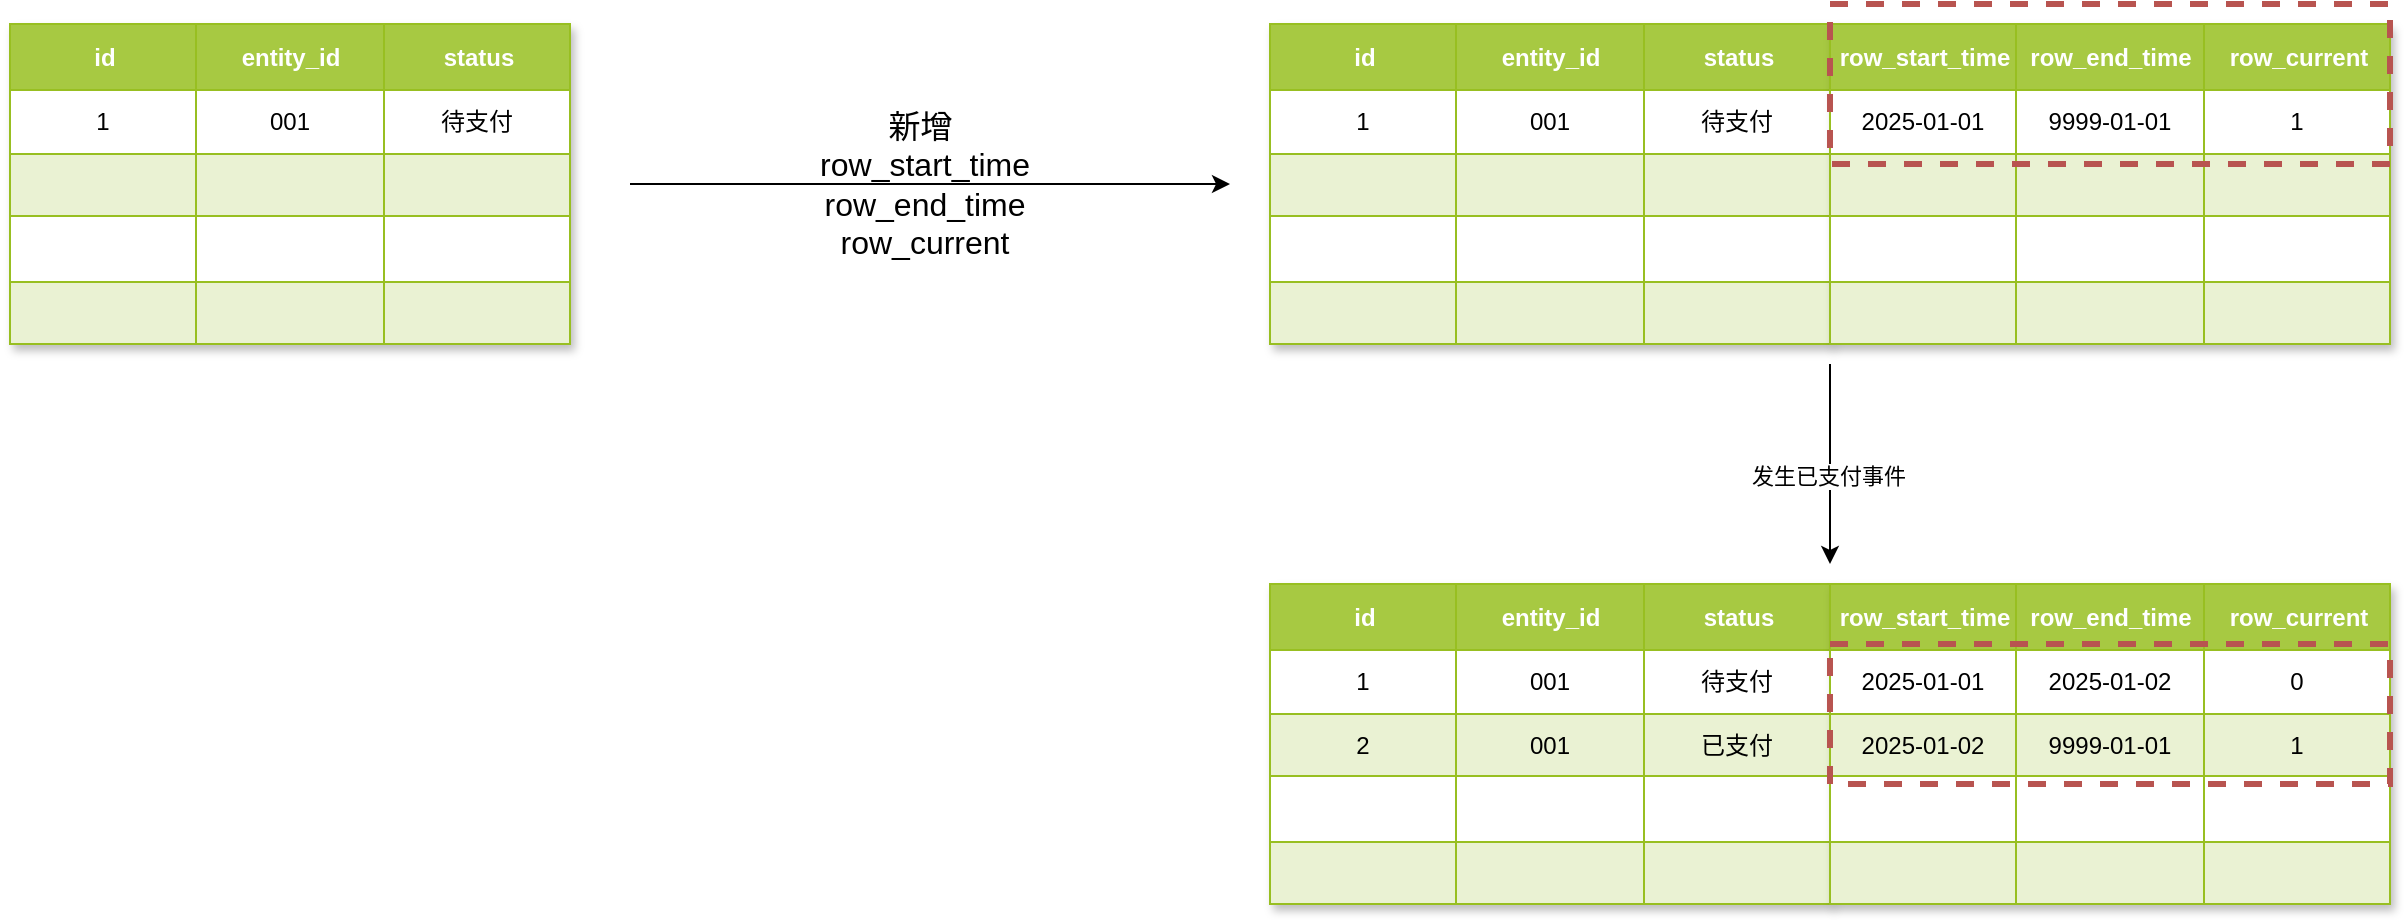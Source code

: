 <mxfile version="26.1.0">
  <diagram name="第 1 页" id="_O4rRjs7IAtrO0J6-z8F">
    <mxGraphModel dx="2474" dy="1121" grid="0" gridSize="10" guides="1" tooltips="1" connect="1" arrows="1" fold="1" page="0" pageScale="1" pageWidth="827" pageHeight="1169" math="0" shadow="0">
      <root>
        <mxCell id="0" />
        <mxCell id="1" parent="0" />
        <mxCell id="inGvwzvarpAmfN9umTxO-1" value="Assets" style="childLayout=tableLayout;recursiveResize=0;strokeColor=#98bf21;fillColor=#A7C942;shadow=1;" vertex="1" parent="1">
          <mxGeometry x="-310" y="320" width="280" height="160" as="geometry" />
        </mxCell>
        <mxCell id="inGvwzvarpAmfN9umTxO-2" style="shape=tableRow;horizontal=0;startSize=0;swimlaneHead=0;swimlaneBody=0;top=0;left=0;bottom=0;right=0;dropTarget=0;collapsible=0;recursiveResize=0;expand=0;fontStyle=0;strokeColor=inherit;fillColor=#ffffff;" vertex="1" parent="inGvwzvarpAmfN9umTxO-1">
          <mxGeometry width="280" height="33" as="geometry" />
        </mxCell>
        <mxCell id="inGvwzvarpAmfN9umTxO-3" value="id" style="connectable=0;recursiveResize=0;strokeColor=inherit;fillColor=#A7C942;align=center;fontStyle=1;fontColor=#FFFFFF;html=1;" vertex="1" parent="inGvwzvarpAmfN9umTxO-2">
          <mxGeometry width="93" height="33" as="geometry">
            <mxRectangle width="93" height="33" as="alternateBounds" />
          </mxGeometry>
        </mxCell>
        <mxCell id="inGvwzvarpAmfN9umTxO-4" value="entity_id" style="connectable=0;recursiveResize=0;strokeColor=inherit;fillColor=#A7C942;align=center;fontStyle=1;fontColor=#FFFFFF;html=1;" vertex="1" parent="inGvwzvarpAmfN9umTxO-2">
          <mxGeometry x="93" width="94" height="33" as="geometry">
            <mxRectangle width="94" height="33" as="alternateBounds" />
          </mxGeometry>
        </mxCell>
        <mxCell id="inGvwzvarpAmfN9umTxO-5" value="status" style="connectable=0;recursiveResize=0;strokeColor=inherit;fillColor=#A7C942;align=center;fontStyle=1;fontColor=#FFFFFF;html=1;" vertex="1" parent="inGvwzvarpAmfN9umTxO-2">
          <mxGeometry x="187" width="93" height="33" as="geometry">
            <mxRectangle width="93" height="33" as="alternateBounds" />
          </mxGeometry>
        </mxCell>
        <mxCell id="inGvwzvarpAmfN9umTxO-6" value="" style="shape=tableRow;horizontal=0;startSize=0;swimlaneHead=0;swimlaneBody=0;top=0;left=0;bottom=0;right=0;dropTarget=0;collapsible=0;recursiveResize=0;expand=0;fontStyle=0;strokeColor=inherit;fillColor=#ffffff;" vertex="1" parent="inGvwzvarpAmfN9umTxO-1">
          <mxGeometry y="33" width="280" height="32" as="geometry" />
        </mxCell>
        <mxCell id="inGvwzvarpAmfN9umTxO-7" value="1" style="connectable=0;recursiveResize=0;strokeColor=inherit;fillColor=inherit;align=center;whiteSpace=wrap;html=1;" vertex="1" parent="inGvwzvarpAmfN9umTxO-6">
          <mxGeometry width="93" height="32" as="geometry">
            <mxRectangle width="93" height="32" as="alternateBounds" />
          </mxGeometry>
        </mxCell>
        <mxCell id="inGvwzvarpAmfN9umTxO-8" value="001" style="connectable=0;recursiveResize=0;strokeColor=inherit;fillColor=inherit;align=center;whiteSpace=wrap;html=1;" vertex="1" parent="inGvwzvarpAmfN9umTxO-6">
          <mxGeometry x="93" width="94" height="32" as="geometry">
            <mxRectangle width="94" height="32" as="alternateBounds" />
          </mxGeometry>
        </mxCell>
        <mxCell id="inGvwzvarpAmfN9umTxO-9" value="待支付" style="connectable=0;recursiveResize=0;strokeColor=inherit;fillColor=inherit;align=center;whiteSpace=wrap;html=1;" vertex="1" parent="inGvwzvarpAmfN9umTxO-6">
          <mxGeometry x="187" width="93" height="32" as="geometry">
            <mxRectangle width="93" height="32" as="alternateBounds" />
          </mxGeometry>
        </mxCell>
        <mxCell id="inGvwzvarpAmfN9umTxO-10" value="" style="shape=tableRow;horizontal=0;startSize=0;swimlaneHead=0;swimlaneBody=0;top=0;left=0;bottom=0;right=0;dropTarget=0;collapsible=0;recursiveResize=0;expand=0;fontStyle=1;strokeColor=inherit;fillColor=#EAF2D3;" vertex="1" parent="inGvwzvarpAmfN9umTxO-1">
          <mxGeometry y="65" width="280" height="31" as="geometry" />
        </mxCell>
        <mxCell id="inGvwzvarpAmfN9umTxO-11" value="" style="connectable=0;recursiveResize=0;strokeColor=inherit;fillColor=inherit;whiteSpace=wrap;html=1;" vertex="1" parent="inGvwzvarpAmfN9umTxO-10">
          <mxGeometry width="93" height="31" as="geometry">
            <mxRectangle width="93" height="31" as="alternateBounds" />
          </mxGeometry>
        </mxCell>
        <mxCell id="inGvwzvarpAmfN9umTxO-12" value="" style="connectable=0;recursiveResize=0;strokeColor=inherit;fillColor=inherit;whiteSpace=wrap;html=1;" vertex="1" parent="inGvwzvarpAmfN9umTxO-10">
          <mxGeometry x="93" width="94" height="31" as="geometry">
            <mxRectangle width="94" height="31" as="alternateBounds" />
          </mxGeometry>
        </mxCell>
        <mxCell id="inGvwzvarpAmfN9umTxO-13" value="" style="connectable=0;recursiveResize=0;strokeColor=inherit;fillColor=inherit;whiteSpace=wrap;html=1;" vertex="1" parent="inGvwzvarpAmfN9umTxO-10">
          <mxGeometry x="187" width="93" height="31" as="geometry">
            <mxRectangle width="93" height="31" as="alternateBounds" />
          </mxGeometry>
        </mxCell>
        <mxCell id="inGvwzvarpAmfN9umTxO-14" value="" style="shape=tableRow;horizontal=0;startSize=0;swimlaneHead=0;swimlaneBody=0;top=0;left=0;bottom=0;right=0;dropTarget=0;collapsible=0;recursiveResize=0;expand=0;fontStyle=0;strokeColor=inherit;fillColor=#ffffff;" vertex="1" parent="inGvwzvarpAmfN9umTxO-1">
          <mxGeometry y="96" width="280" height="33" as="geometry" />
        </mxCell>
        <mxCell id="inGvwzvarpAmfN9umTxO-15" value="" style="connectable=0;recursiveResize=0;strokeColor=inherit;fillColor=inherit;fontStyle=0;align=center;whiteSpace=wrap;html=1;" vertex="1" parent="inGvwzvarpAmfN9umTxO-14">
          <mxGeometry width="93" height="33" as="geometry">
            <mxRectangle width="93" height="33" as="alternateBounds" />
          </mxGeometry>
        </mxCell>
        <mxCell id="inGvwzvarpAmfN9umTxO-16" value="" style="connectable=0;recursiveResize=0;strokeColor=inherit;fillColor=inherit;fontStyle=0;align=center;whiteSpace=wrap;html=1;" vertex="1" parent="inGvwzvarpAmfN9umTxO-14">
          <mxGeometry x="93" width="94" height="33" as="geometry">
            <mxRectangle width="94" height="33" as="alternateBounds" />
          </mxGeometry>
        </mxCell>
        <mxCell id="inGvwzvarpAmfN9umTxO-17" value="" style="connectable=0;recursiveResize=0;strokeColor=inherit;fillColor=inherit;fontStyle=0;align=center;whiteSpace=wrap;html=1;" vertex="1" parent="inGvwzvarpAmfN9umTxO-14">
          <mxGeometry x="187" width="93" height="33" as="geometry">
            <mxRectangle width="93" height="33" as="alternateBounds" />
          </mxGeometry>
        </mxCell>
        <mxCell id="inGvwzvarpAmfN9umTxO-18" value="" style="shape=tableRow;horizontal=0;startSize=0;swimlaneHead=0;swimlaneBody=0;top=0;left=0;bottom=0;right=0;dropTarget=0;collapsible=0;recursiveResize=0;expand=0;fontStyle=1;strokeColor=inherit;fillColor=#EAF2D3;" vertex="1" parent="inGvwzvarpAmfN9umTxO-1">
          <mxGeometry y="129" width="280" height="31" as="geometry" />
        </mxCell>
        <mxCell id="inGvwzvarpAmfN9umTxO-19" value="" style="connectable=0;recursiveResize=0;strokeColor=inherit;fillColor=inherit;whiteSpace=wrap;html=1;" vertex="1" parent="inGvwzvarpAmfN9umTxO-18">
          <mxGeometry width="93" height="31" as="geometry">
            <mxRectangle width="93" height="31" as="alternateBounds" />
          </mxGeometry>
        </mxCell>
        <mxCell id="inGvwzvarpAmfN9umTxO-20" value="" style="connectable=0;recursiveResize=0;strokeColor=inherit;fillColor=inherit;whiteSpace=wrap;html=1;" vertex="1" parent="inGvwzvarpAmfN9umTxO-18">
          <mxGeometry x="93" width="94" height="31" as="geometry">
            <mxRectangle width="94" height="31" as="alternateBounds" />
          </mxGeometry>
        </mxCell>
        <mxCell id="inGvwzvarpAmfN9umTxO-21" value="" style="connectable=0;recursiveResize=0;strokeColor=inherit;fillColor=inherit;whiteSpace=wrap;html=1;" vertex="1" parent="inGvwzvarpAmfN9umTxO-18">
          <mxGeometry x="187" width="93" height="31" as="geometry">
            <mxRectangle width="93" height="31" as="alternateBounds" />
          </mxGeometry>
        </mxCell>
        <mxCell id="inGvwzvarpAmfN9umTxO-64" value="Assets" style="childLayout=tableLayout;recursiveResize=0;strokeColor=#98bf21;fillColor=#A7C942;shadow=1;" vertex="1" parent="1">
          <mxGeometry x="320" y="320" width="280" height="160" as="geometry" />
        </mxCell>
        <mxCell id="inGvwzvarpAmfN9umTxO-65" style="shape=tableRow;horizontal=0;startSize=0;swimlaneHead=0;swimlaneBody=0;top=0;left=0;bottom=0;right=0;dropTarget=0;collapsible=0;recursiveResize=0;expand=0;fontStyle=0;strokeColor=inherit;fillColor=#ffffff;" vertex="1" parent="inGvwzvarpAmfN9umTxO-64">
          <mxGeometry width="280" height="33" as="geometry" />
        </mxCell>
        <mxCell id="inGvwzvarpAmfN9umTxO-66" value="id" style="connectable=0;recursiveResize=0;strokeColor=inherit;fillColor=#A7C942;align=center;fontStyle=1;fontColor=#FFFFFF;html=1;" vertex="1" parent="inGvwzvarpAmfN9umTxO-65">
          <mxGeometry width="93" height="33" as="geometry">
            <mxRectangle width="93" height="33" as="alternateBounds" />
          </mxGeometry>
        </mxCell>
        <mxCell id="inGvwzvarpAmfN9umTxO-67" value="entity_id" style="connectable=0;recursiveResize=0;strokeColor=inherit;fillColor=#A7C942;align=center;fontStyle=1;fontColor=#FFFFFF;html=1;" vertex="1" parent="inGvwzvarpAmfN9umTxO-65">
          <mxGeometry x="93" width="94" height="33" as="geometry">
            <mxRectangle width="94" height="33" as="alternateBounds" />
          </mxGeometry>
        </mxCell>
        <mxCell id="inGvwzvarpAmfN9umTxO-68" value="status" style="connectable=0;recursiveResize=0;strokeColor=inherit;fillColor=#A7C942;align=center;fontStyle=1;fontColor=#FFFFFF;html=1;" vertex="1" parent="inGvwzvarpAmfN9umTxO-65">
          <mxGeometry x="187" width="93" height="33" as="geometry">
            <mxRectangle width="93" height="33" as="alternateBounds" />
          </mxGeometry>
        </mxCell>
        <mxCell id="inGvwzvarpAmfN9umTxO-69" value="" style="shape=tableRow;horizontal=0;startSize=0;swimlaneHead=0;swimlaneBody=0;top=0;left=0;bottom=0;right=0;dropTarget=0;collapsible=0;recursiveResize=0;expand=0;fontStyle=0;strokeColor=inherit;fillColor=#ffffff;" vertex="1" parent="inGvwzvarpAmfN9umTxO-64">
          <mxGeometry y="33" width="280" height="32" as="geometry" />
        </mxCell>
        <mxCell id="inGvwzvarpAmfN9umTxO-70" value="1" style="connectable=0;recursiveResize=0;strokeColor=inherit;fillColor=inherit;align=center;whiteSpace=wrap;html=1;" vertex="1" parent="inGvwzvarpAmfN9umTxO-69">
          <mxGeometry width="93" height="32" as="geometry">
            <mxRectangle width="93" height="32" as="alternateBounds" />
          </mxGeometry>
        </mxCell>
        <mxCell id="inGvwzvarpAmfN9umTxO-71" value="001" style="connectable=0;recursiveResize=0;strokeColor=inherit;fillColor=inherit;align=center;whiteSpace=wrap;html=1;" vertex="1" parent="inGvwzvarpAmfN9umTxO-69">
          <mxGeometry x="93" width="94" height="32" as="geometry">
            <mxRectangle width="94" height="32" as="alternateBounds" />
          </mxGeometry>
        </mxCell>
        <mxCell id="inGvwzvarpAmfN9umTxO-72" value="待支付" style="connectable=0;recursiveResize=0;strokeColor=inherit;fillColor=inherit;align=center;whiteSpace=wrap;html=1;" vertex="1" parent="inGvwzvarpAmfN9umTxO-69">
          <mxGeometry x="187" width="93" height="32" as="geometry">
            <mxRectangle width="93" height="32" as="alternateBounds" />
          </mxGeometry>
        </mxCell>
        <mxCell id="inGvwzvarpAmfN9umTxO-73" value="" style="shape=tableRow;horizontal=0;startSize=0;swimlaneHead=0;swimlaneBody=0;top=0;left=0;bottom=0;right=0;dropTarget=0;collapsible=0;recursiveResize=0;expand=0;fontStyle=1;strokeColor=inherit;fillColor=#EAF2D3;" vertex="1" parent="inGvwzvarpAmfN9umTxO-64">
          <mxGeometry y="65" width="280" height="31" as="geometry" />
        </mxCell>
        <mxCell id="inGvwzvarpAmfN9umTxO-74" value="" style="connectable=0;recursiveResize=0;strokeColor=inherit;fillColor=inherit;whiteSpace=wrap;html=1;" vertex="1" parent="inGvwzvarpAmfN9umTxO-73">
          <mxGeometry width="93" height="31" as="geometry">
            <mxRectangle width="93" height="31" as="alternateBounds" />
          </mxGeometry>
        </mxCell>
        <mxCell id="inGvwzvarpAmfN9umTxO-75" value="" style="connectable=0;recursiveResize=0;strokeColor=inherit;fillColor=inherit;whiteSpace=wrap;html=1;" vertex="1" parent="inGvwzvarpAmfN9umTxO-73">
          <mxGeometry x="93" width="94" height="31" as="geometry">
            <mxRectangle width="94" height="31" as="alternateBounds" />
          </mxGeometry>
        </mxCell>
        <mxCell id="inGvwzvarpAmfN9umTxO-76" value="" style="connectable=0;recursiveResize=0;strokeColor=inherit;fillColor=inherit;whiteSpace=wrap;html=1;" vertex="1" parent="inGvwzvarpAmfN9umTxO-73">
          <mxGeometry x="187" width="93" height="31" as="geometry">
            <mxRectangle width="93" height="31" as="alternateBounds" />
          </mxGeometry>
        </mxCell>
        <mxCell id="inGvwzvarpAmfN9umTxO-77" value="" style="shape=tableRow;horizontal=0;startSize=0;swimlaneHead=0;swimlaneBody=0;top=0;left=0;bottom=0;right=0;dropTarget=0;collapsible=0;recursiveResize=0;expand=0;fontStyle=0;strokeColor=inherit;fillColor=#ffffff;" vertex="1" parent="inGvwzvarpAmfN9umTxO-64">
          <mxGeometry y="96" width="280" height="33" as="geometry" />
        </mxCell>
        <mxCell id="inGvwzvarpAmfN9umTxO-78" value="" style="connectable=0;recursiveResize=0;strokeColor=inherit;fillColor=inherit;fontStyle=0;align=center;whiteSpace=wrap;html=1;" vertex="1" parent="inGvwzvarpAmfN9umTxO-77">
          <mxGeometry width="93" height="33" as="geometry">
            <mxRectangle width="93" height="33" as="alternateBounds" />
          </mxGeometry>
        </mxCell>
        <mxCell id="inGvwzvarpAmfN9umTxO-79" value="" style="connectable=0;recursiveResize=0;strokeColor=inherit;fillColor=inherit;fontStyle=0;align=center;whiteSpace=wrap;html=1;" vertex="1" parent="inGvwzvarpAmfN9umTxO-77">
          <mxGeometry x="93" width="94" height="33" as="geometry">
            <mxRectangle width="94" height="33" as="alternateBounds" />
          </mxGeometry>
        </mxCell>
        <mxCell id="inGvwzvarpAmfN9umTxO-80" value="" style="connectable=0;recursiveResize=0;strokeColor=inherit;fillColor=inherit;fontStyle=0;align=center;whiteSpace=wrap;html=1;" vertex="1" parent="inGvwzvarpAmfN9umTxO-77">
          <mxGeometry x="187" width="93" height="33" as="geometry">
            <mxRectangle width="93" height="33" as="alternateBounds" />
          </mxGeometry>
        </mxCell>
        <mxCell id="inGvwzvarpAmfN9umTxO-81" value="" style="shape=tableRow;horizontal=0;startSize=0;swimlaneHead=0;swimlaneBody=0;top=0;left=0;bottom=0;right=0;dropTarget=0;collapsible=0;recursiveResize=0;expand=0;fontStyle=1;strokeColor=inherit;fillColor=#EAF2D3;" vertex="1" parent="inGvwzvarpAmfN9umTxO-64">
          <mxGeometry y="129" width="280" height="31" as="geometry" />
        </mxCell>
        <mxCell id="inGvwzvarpAmfN9umTxO-82" value="" style="connectable=0;recursiveResize=0;strokeColor=inherit;fillColor=inherit;whiteSpace=wrap;html=1;" vertex="1" parent="inGvwzvarpAmfN9umTxO-81">
          <mxGeometry width="93" height="31" as="geometry">
            <mxRectangle width="93" height="31" as="alternateBounds" />
          </mxGeometry>
        </mxCell>
        <mxCell id="inGvwzvarpAmfN9umTxO-83" value="" style="connectable=0;recursiveResize=0;strokeColor=inherit;fillColor=inherit;whiteSpace=wrap;html=1;" vertex="1" parent="inGvwzvarpAmfN9umTxO-81">
          <mxGeometry x="93" width="94" height="31" as="geometry">
            <mxRectangle width="94" height="31" as="alternateBounds" />
          </mxGeometry>
        </mxCell>
        <mxCell id="inGvwzvarpAmfN9umTxO-84" value="" style="connectable=0;recursiveResize=0;strokeColor=inherit;fillColor=inherit;whiteSpace=wrap;html=1;" vertex="1" parent="inGvwzvarpAmfN9umTxO-81">
          <mxGeometry x="187" width="93" height="31" as="geometry">
            <mxRectangle width="93" height="31" as="alternateBounds" />
          </mxGeometry>
        </mxCell>
        <mxCell id="inGvwzvarpAmfN9umTxO-85" value="Assets" style="childLayout=tableLayout;recursiveResize=0;strokeColor=#98bf21;fillColor=#A7C942;shadow=1;" vertex="1" parent="1">
          <mxGeometry x="600" y="320" width="280" height="160" as="geometry" />
        </mxCell>
        <mxCell id="inGvwzvarpAmfN9umTxO-86" style="shape=tableRow;horizontal=0;startSize=0;swimlaneHead=0;swimlaneBody=0;top=0;left=0;bottom=0;right=0;dropTarget=0;collapsible=0;recursiveResize=0;expand=0;fontStyle=0;strokeColor=inherit;fillColor=#ffffff;" vertex="1" parent="inGvwzvarpAmfN9umTxO-85">
          <mxGeometry width="280" height="33" as="geometry" />
        </mxCell>
        <mxCell id="inGvwzvarpAmfN9umTxO-87" value="row_start_time" style="connectable=0;recursiveResize=0;strokeColor=inherit;fillColor=#A7C942;align=center;fontStyle=1;fontColor=#FFFFFF;html=1;" vertex="1" parent="inGvwzvarpAmfN9umTxO-86">
          <mxGeometry width="93" height="33" as="geometry">
            <mxRectangle width="93" height="33" as="alternateBounds" />
          </mxGeometry>
        </mxCell>
        <mxCell id="inGvwzvarpAmfN9umTxO-88" value="row_end_time" style="connectable=0;recursiveResize=0;strokeColor=inherit;fillColor=#A7C942;align=center;fontStyle=1;fontColor=#FFFFFF;html=1;" vertex="1" parent="inGvwzvarpAmfN9umTxO-86">
          <mxGeometry x="93" width="94" height="33" as="geometry">
            <mxRectangle width="94" height="33" as="alternateBounds" />
          </mxGeometry>
        </mxCell>
        <mxCell id="inGvwzvarpAmfN9umTxO-89" value="row_current" style="connectable=0;recursiveResize=0;strokeColor=inherit;fillColor=#A7C942;align=center;fontStyle=1;fontColor=#FFFFFF;html=1;" vertex="1" parent="inGvwzvarpAmfN9umTxO-86">
          <mxGeometry x="187" width="93" height="33" as="geometry">
            <mxRectangle width="93" height="33" as="alternateBounds" />
          </mxGeometry>
        </mxCell>
        <mxCell id="inGvwzvarpAmfN9umTxO-90" value="" style="shape=tableRow;horizontal=0;startSize=0;swimlaneHead=0;swimlaneBody=0;top=0;left=0;bottom=0;right=0;dropTarget=0;collapsible=0;recursiveResize=0;expand=0;fontStyle=0;strokeColor=inherit;fillColor=#ffffff;" vertex="1" parent="inGvwzvarpAmfN9umTxO-85">
          <mxGeometry y="33" width="280" height="32" as="geometry" />
        </mxCell>
        <mxCell id="inGvwzvarpAmfN9umTxO-91" value="2025-01-01" style="connectable=0;recursiveResize=0;strokeColor=inherit;fillColor=inherit;align=center;whiteSpace=wrap;html=1;" vertex="1" parent="inGvwzvarpAmfN9umTxO-90">
          <mxGeometry width="93" height="32" as="geometry">
            <mxRectangle width="93" height="32" as="alternateBounds" />
          </mxGeometry>
        </mxCell>
        <mxCell id="inGvwzvarpAmfN9umTxO-92" value="9999-01-01" style="connectable=0;recursiveResize=0;strokeColor=inherit;fillColor=inherit;align=center;whiteSpace=wrap;html=1;" vertex="1" parent="inGvwzvarpAmfN9umTxO-90">
          <mxGeometry x="93" width="94" height="32" as="geometry">
            <mxRectangle width="94" height="32" as="alternateBounds" />
          </mxGeometry>
        </mxCell>
        <mxCell id="inGvwzvarpAmfN9umTxO-93" value="1" style="connectable=0;recursiveResize=0;strokeColor=inherit;fillColor=inherit;align=center;whiteSpace=wrap;html=1;" vertex="1" parent="inGvwzvarpAmfN9umTxO-90">
          <mxGeometry x="187" width="93" height="32" as="geometry">
            <mxRectangle width="93" height="32" as="alternateBounds" />
          </mxGeometry>
        </mxCell>
        <mxCell id="inGvwzvarpAmfN9umTxO-94" value="" style="shape=tableRow;horizontal=0;startSize=0;swimlaneHead=0;swimlaneBody=0;top=0;left=0;bottom=0;right=0;dropTarget=0;collapsible=0;recursiveResize=0;expand=0;fontStyle=1;strokeColor=inherit;fillColor=#EAF2D3;" vertex="1" parent="inGvwzvarpAmfN9umTxO-85">
          <mxGeometry y="65" width="280" height="31" as="geometry" />
        </mxCell>
        <mxCell id="inGvwzvarpAmfN9umTxO-95" value="" style="connectable=0;recursiveResize=0;strokeColor=inherit;fillColor=inherit;whiteSpace=wrap;html=1;" vertex="1" parent="inGvwzvarpAmfN9umTxO-94">
          <mxGeometry width="93" height="31" as="geometry">
            <mxRectangle width="93" height="31" as="alternateBounds" />
          </mxGeometry>
        </mxCell>
        <mxCell id="inGvwzvarpAmfN9umTxO-96" value="" style="connectable=0;recursiveResize=0;strokeColor=inherit;fillColor=inherit;whiteSpace=wrap;html=1;" vertex="1" parent="inGvwzvarpAmfN9umTxO-94">
          <mxGeometry x="93" width="94" height="31" as="geometry">
            <mxRectangle width="94" height="31" as="alternateBounds" />
          </mxGeometry>
        </mxCell>
        <mxCell id="inGvwzvarpAmfN9umTxO-97" value="" style="connectable=0;recursiveResize=0;strokeColor=inherit;fillColor=inherit;whiteSpace=wrap;html=1;" vertex="1" parent="inGvwzvarpAmfN9umTxO-94">
          <mxGeometry x="187" width="93" height="31" as="geometry">
            <mxRectangle width="93" height="31" as="alternateBounds" />
          </mxGeometry>
        </mxCell>
        <mxCell id="inGvwzvarpAmfN9umTxO-98" value="" style="shape=tableRow;horizontal=0;startSize=0;swimlaneHead=0;swimlaneBody=0;top=0;left=0;bottom=0;right=0;dropTarget=0;collapsible=0;recursiveResize=0;expand=0;fontStyle=0;strokeColor=inherit;fillColor=#ffffff;" vertex="1" parent="inGvwzvarpAmfN9umTxO-85">
          <mxGeometry y="96" width="280" height="33" as="geometry" />
        </mxCell>
        <mxCell id="inGvwzvarpAmfN9umTxO-99" value="" style="connectable=0;recursiveResize=0;strokeColor=inherit;fillColor=inherit;fontStyle=0;align=center;whiteSpace=wrap;html=1;" vertex="1" parent="inGvwzvarpAmfN9umTxO-98">
          <mxGeometry width="93" height="33" as="geometry">
            <mxRectangle width="93" height="33" as="alternateBounds" />
          </mxGeometry>
        </mxCell>
        <mxCell id="inGvwzvarpAmfN9umTxO-100" value="" style="connectable=0;recursiveResize=0;strokeColor=inherit;fillColor=inherit;fontStyle=0;align=center;whiteSpace=wrap;html=1;" vertex="1" parent="inGvwzvarpAmfN9umTxO-98">
          <mxGeometry x="93" width="94" height="33" as="geometry">
            <mxRectangle width="94" height="33" as="alternateBounds" />
          </mxGeometry>
        </mxCell>
        <mxCell id="inGvwzvarpAmfN9umTxO-101" value="" style="connectable=0;recursiveResize=0;strokeColor=inherit;fillColor=inherit;fontStyle=0;align=center;whiteSpace=wrap;html=1;" vertex="1" parent="inGvwzvarpAmfN9umTxO-98">
          <mxGeometry x="187" width="93" height="33" as="geometry">
            <mxRectangle width="93" height="33" as="alternateBounds" />
          </mxGeometry>
        </mxCell>
        <mxCell id="inGvwzvarpAmfN9umTxO-102" value="" style="shape=tableRow;horizontal=0;startSize=0;swimlaneHead=0;swimlaneBody=0;top=0;left=0;bottom=0;right=0;dropTarget=0;collapsible=0;recursiveResize=0;expand=0;fontStyle=1;strokeColor=inherit;fillColor=#EAF2D3;" vertex="1" parent="inGvwzvarpAmfN9umTxO-85">
          <mxGeometry y="129" width="280" height="31" as="geometry" />
        </mxCell>
        <mxCell id="inGvwzvarpAmfN9umTxO-103" value="" style="connectable=0;recursiveResize=0;strokeColor=inherit;fillColor=inherit;whiteSpace=wrap;html=1;" vertex="1" parent="inGvwzvarpAmfN9umTxO-102">
          <mxGeometry width="93" height="31" as="geometry">
            <mxRectangle width="93" height="31" as="alternateBounds" />
          </mxGeometry>
        </mxCell>
        <mxCell id="inGvwzvarpAmfN9umTxO-104" value="" style="connectable=0;recursiveResize=0;strokeColor=inherit;fillColor=inherit;whiteSpace=wrap;html=1;" vertex="1" parent="inGvwzvarpAmfN9umTxO-102">
          <mxGeometry x="93" width="94" height="31" as="geometry">
            <mxRectangle width="94" height="31" as="alternateBounds" />
          </mxGeometry>
        </mxCell>
        <mxCell id="inGvwzvarpAmfN9umTxO-105" value="" style="connectable=0;recursiveResize=0;strokeColor=inherit;fillColor=inherit;whiteSpace=wrap;html=1;" vertex="1" parent="inGvwzvarpAmfN9umTxO-102">
          <mxGeometry x="187" width="93" height="31" as="geometry">
            <mxRectangle width="93" height="31" as="alternateBounds" />
          </mxGeometry>
        </mxCell>
        <mxCell id="inGvwzvarpAmfN9umTxO-107" value="" style="endArrow=classic;html=1;rounded=0;" edge="1" parent="1">
          <mxGeometry width="50" height="50" relative="1" as="geometry">
            <mxPoint y="400" as="sourcePoint" />
            <mxPoint x="300" y="400" as="targetPoint" />
          </mxGeometry>
        </mxCell>
        <mxCell id="inGvwzvarpAmfN9umTxO-109" value="新增&amp;nbsp;&lt;div&gt;row_start_time&lt;/div&gt;&lt;div&gt;row_end_time&lt;/div&gt;&lt;div&gt;row_current&lt;/div&gt;" style="edgeLabel;html=1;align=center;verticalAlign=middle;resizable=0;points=[];fontSize=16;labelBackgroundColor=none;" vertex="1" connectable="0" parent="inGvwzvarpAmfN9umTxO-107">
          <mxGeometry x="-0.02" relative="1" as="geometry">
            <mxPoint as="offset" />
          </mxGeometry>
        </mxCell>
        <mxCell id="inGvwzvarpAmfN9umTxO-108" value="" style="rounded=0;whiteSpace=wrap;html=1;fillColor=none;strokeColor=#b85450;dashed=1;strokeWidth=3;" vertex="1" parent="1">
          <mxGeometry x="600" y="310" width="280" height="80" as="geometry" />
        </mxCell>
        <mxCell id="inGvwzvarpAmfN9umTxO-110" value="Assets" style="childLayout=tableLayout;recursiveResize=0;strokeColor=#98bf21;fillColor=#A7C942;shadow=1;" vertex="1" parent="1">
          <mxGeometry x="320" y="600" width="280" height="160" as="geometry" />
        </mxCell>
        <mxCell id="inGvwzvarpAmfN9umTxO-111" style="shape=tableRow;horizontal=0;startSize=0;swimlaneHead=0;swimlaneBody=0;top=0;left=0;bottom=0;right=0;dropTarget=0;collapsible=0;recursiveResize=0;expand=0;fontStyle=0;strokeColor=inherit;fillColor=#ffffff;" vertex="1" parent="inGvwzvarpAmfN9umTxO-110">
          <mxGeometry width="280" height="33" as="geometry" />
        </mxCell>
        <mxCell id="inGvwzvarpAmfN9umTxO-112" value="id" style="connectable=0;recursiveResize=0;strokeColor=inherit;fillColor=#A7C942;align=center;fontStyle=1;fontColor=#FFFFFF;html=1;" vertex="1" parent="inGvwzvarpAmfN9umTxO-111">
          <mxGeometry width="93" height="33" as="geometry">
            <mxRectangle width="93" height="33" as="alternateBounds" />
          </mxGeometry>
        </mxCell>
        <mxCell id="inGvwzvarpAmfN9umTxO-113" value="entity_id" style="connectable=0;recursiveResize=0;strokeColor=inherit;fillColor=#A7C942;align=center;fontStyle=1;fontColor=#FFFFFF;html=1;" vertex="1" parent="inGvwzvarpAmfN9umTxO-111">
          <mxGeometry x="93" width="94" height="33" as="geometry">
            <mxRectangle width="94" height="33" as="alternateBounds" />
          </mxGeometry>
        </mxCell>
        <mxCell id="inGvwzvarpAmfN9umTxO-114" value="status" style="connectable=0;recursiveResize=0;strokeColor=inherit;fillColor=#A7C942;align=center;fontStyle=1;fontColor=#FFFFFF;html=1;" vertex="1" parent="inGvwzvarpAmfN9umTxO-111">
          <mxGeometry x="187" width="93" height="33" as="geometry">
            <mxRectangle width="93" height="33" as="alternateBounds" />
          </mxGeometry>
        </mxCell>
        <mxCell id="inGvwzvarpAmfN9umTxO-115" value="" style="shape=tableRow;horizontal=0;startSize=0;swimlaneHead=0;swimlaneBody=0;top=0;left=0;bottom=0;right=0;dropTarget=0;collapsible=0;recursiveResize=0;expand=0;fontStyle=0;strokeColor=inherit;fillColor=#ffffff;" vertex="1" parent="inGvwzvarpAmfN9umTxO-110">
          <mxGeometry y="33" width="280" height="32" as="geometry" />
        </mxCell>
        <mxCell id="inGvwzvarpAmfN9umTxO-116" value="1" style="connectable=0;recursiveResize=0;strokeColor=inherit;fillColor=inherit;align=center;whiteSpace=wrap;html=1;" vertex="1" parent="inGvwzvarpAmfN9umTxO-115">
          <mxGeometry width="93" height="32" as="geometry">
            <mxRectangle width="93" height="32" as="alternateBounds" />
          </mxGeometry>
        </mxCell>
        <mxCell id="inGvwzvarpAmfN9umTxO-117" value="001" style="connectable=0;recursiveResize=0;strokeColor=inherit;fillColor=inherit;align=center;whiteSpace=wrap;html=1;" vertex="1" parent="inGvwzvarpAmfN9umTxO-115">
          <mxGeometry x="93" width="94" height="32" as="geometry">
            <mxRectangle width="94" height="32" as="alternateBounds" />
          </mxGeometry>
        </mxCell>
        <mxCell id="inGvwzvarpAmfN9umTxO-118" value="待支付" style="connectable=0;recursiveResize=0;strokeColor=inherit;fillColor=inherit;align=center;whiteSpace=wrap;html=1;" vertex="1" parent="inGvwzvarpAmfN9umTxO-115">
          <mxGeometry x="187" width="93" height="32" as="geometry">
            <mxRectangle width="93" height="32" as="alternateBounds" />
          </mxGeometry>
        </mxCell>
        <mxCell id="inGvwzvarpAmfN9umTxO-119" value="" style="shape=tableRow;horizontal=0;startSize=0;swimlaneHead=0;swimlaneBody=0;top=0;left=0;bottom=0;right=0;dropTarget=0;collapsible=0;recursiveResize=0;expand=0;fontStyle=1;strokeColor=inherit;fillColor=#EAF2D3;" vertex="1" parent="inGvwzvarpAmfN9umTxO-110">
          <mxGeometry y="65" width="280" height="31" as="geometry" />
        </mxCell>
        <mxCell id="inGvwzvarpAmfN9umTxO-120" value="2" style="connectable=0;recursiveResize=0;strokeColor=inherit;fillColor=inherit;whiteSpace=wrap;html=1;" vertex="1" parent="inGvwzvarpAmfN9umTxO-119">
          <mxGeometry width="93" height="31" as="geometry">
            <mxRectangle width="93" height="31" as="alternateBounds" />
          </mxGeometry>
        </mxCell>
        <mxCell id="inGvwzvarpAmfN9umTxO-121" value="001" style="connectable=0;recursiveResize=0;strokeColor=inherit;fillColor=inherit;whiteSpace=wrap;html=1;" vertex="1" parent="inGvwzvarpAmfN9umTxO-119">
          <mxGeometry x="93" width="94" height="31" as="geometry">
            <mxRectangle width="94" height="31" as="alternateBounds" />
          </mxGeometry>
        </mxCell>
        <mxCell id="inGvwzvarpAmfN9umTxO-122" value="已支付" style="connectable=0;recursiveResize=0;strokeColor=inherit;fillColor=inherit;whiteSpace=wrap;html=1;" vertex="1" parent="inGvwzvarpAmfN9umTxO-119">
          <mxGeometry x="187" width="93" height="31" as="geometry">
            <mxRectangle width="93" height="31" as="alternateBounds" />
          </mxGeometry>
        </mxCell>
        <mxCell id="inGvwzvarpAmfN9umTxO-123" value="" style="shape=tableRow;horizontal=0;startSize=0;swimlaneHead=0;swimlaneBody=0;top=0;left=0;bottom=0;right=0;dropTarget=0;collapsible=0;recursiveResize=0;expand=0;fontStyle=0;strokeColor=inherit;fillColor=#ffffff;" vertex="1" parent="inGvwzvarpAmfN9umTxO-110">
          <mxGeometry y="96" width="280" height="33" as="geometry" />
        </mxCell>
        <mxCell id="inGvwzvarpAmfN9umTxO-124" value="" style="connectable=0;recursiveResize=0;strokeColor=inherit;fillColor=inherit;fontStyle=0;align=center;whiteSpace=wrap;html=1;" vertex="1" parent="inGvwzvarpAmfN9umTxO-123">
          <mxGeometry width="93" height="33" as="geometry">
            <mxRectangle width="93" height="33" as="alternateBounds" />
          </mxGeometry>
        </mxCell>
        <mxCell id="inGvwzvarpAmfN9umTxO-125" value="" style="connectable=0;recursiveResize=0;strokeColor=inherit;fillColor=inherit;fontStyle=0;align=center;whiteSpace=wrap;html=1;" vertex="1" parent="inGvwzvarpAmfN9umTxO-123">
          <mxGeometry x="93" width="94" height="33" as="geometry">
            <mxRectangle width="94" height="33" as="alternateBounds" />
          </mxGeometry>
        </mxCell>
        <mxCell id="inGvwzvarpAmfN9umTxO-126" value="" style="connectable=0;recursiveResize=0;strokeColor=inherit;fillColor=inherit;fontStyle=0;align=center;whiteSpace=wrap;html=1;" vertex="1" parent="inGvwzvarpAmfN9umTxO-123">
          <mxGeometry x="187" width="93" height="33" as="geometry">
            <mxRectangle width="93" height="33" as="alternateBounds" />
          </mxGeometry>
        </mxCell>
        <mxCell id="inGvwzvarpAmfN9umTxO-127" value="" style="shape=tableRow;horizontal=0;startSize=0;swimlaneHead=0;swimlaneBody=0;top=0;left=0;bottom=0;right=0;dropTarget=0;collapsible=0;recursiveResize=0;expand=0;fontStyle=1;strokeColor=inherit;fillColor=#EAF2D3;" vertex="1" parent="inGvwzvarpAmfN9umTxO-110">
          <mxGeometry y="129" width="280" height="31" as="geometry" />
        </mxCell>
        <mxCell id="inGvwzvarpAmfN9umTxO-128" value="" style="connectable=0;recursiveResize=0;strokeColor=inherit;fillColor=inherit;whiteSpace=wrap;html=1;" vertex="1" parent="inGvwzvarpAmfN9umTxO-127">
          <mxGeometry width="93" height="31" as="geometry">
            <mxRectangle width="93" height="31" as="alternateBounds" />
          </mxGeometry>
        </mxCell>
        <mxCell id="inGvwzvarpAmfN9umTxO-129" value="" style="connectable=0;recursiveResize=0;strokeColor=inherit;fillColor=inherit;whiteSpace=wrap;html=1;" vertex="1" parent="inGvwzvarpAmfN9umTxO-127">
          <mxGeometry x="93" width="94" height="31" as="geometry">
            <mxRectangle width="94" height="31" as="alternateBounds" />
          </mxGeometry>
        </mxCell>
        <mxCell id="inGvwzvarpAmfN9umTxO-130" value="" style="connectable=0;recursiveResize=0;strokeColor=inherit;fillColor=inherit;whiteSpace=wrap;html=1;" vertex="1" parent="inGvwzvarpAmfN9umTxO-127">
          <mxGeometry x="187" width="93" height="31" as="geometry">
            <mxRectangle width="93" height="31" as="alternateBounds" />
          </mxGeometry>
        </mxCell>
        <mxCell id="inGvwzvarpAmfN9umTxO-131" value="Assets" style="childLayout=tableLayout;recursiveResize=0;strokeColor=#98bf21;fillColor=#A7C942;shadow=1;" vertex="1" parent="1">
          <mxGeometry x="600" y="600" width="280" height="160" as="geometry" />
        </mxCell>
        <mxCell id="inGvwzvarpAmfN9umTxO-132" style="shape=tableRow;horizontal=0;startSize=0;swimlaneHead=0;swimlaneBody=0;top=0;left=0;bottom=0;right=0;dropTarget=0;collapsible=0;recursiveResize=0;expand=0;fontStyle=0;strokeColor=inherit;fillColor=#ffffff;" vertex="1" parent="inGvwzvarpAmfN9umTxO-131">
          <mxGeometry width="280" height="33" as="geometry" />
        </mxCell>
        <mxCell id="inGvwzvarpAmfN9umTxO-133" value="row_start_time" style="connectable=0;recursiveResize=0;strokeColor=inherit;fillColor=#A7C942;align=center;fontStyle=1;fontColor=#FFFFFF;html=1;" vertex="1" parent="inGvwzvarpAmfN9umTxO-132">
          <mxGeometry width="93" height="33" as="geometry">
            <mxRectangle width="93" height="33" as="alternateBounds" />
          </mxGeometry>
        </mxCell>
        <mxCell id="inGvwzvarpAmfN9umTxO-134" value="row_end_time" style="connectable=0;recursiveResize=0;strokeColor=inherit;fillColor=#A7C942;align=center;fontStyle=1;fontColor=#FFFFFF;html=1;" vertex="1" parent="inGvwzvarpAmfN9umTxO-132">
          <mxGeometry x="93" width="94" height="33" as="geometry">
            <mxRectangle width="94" height="33" as="alternateBounds" />
          </mxGeometry>
        </mxCell>
        <mxCell id="inGvwzvarpAmfN9umTxO-135" value="row_current" style="connectable=0;recursiveResize=0;strokeColor=inherit;fillColor=#A7C942;align=center;fontStyle=1;fontColor=#FFFFFF;html=1;" vertex="1" parent="inGvwzvarpAmfN9umTxO-132">
          <mxGeometry x="187" width="93" height="33" as="geometry">
            <mxRectangle width="93" height="33" as="alternateBounds" />
          </mxGeometry>
        </mxCell>
        <mxCell id="inGvwzvarpAmfN9umTxO-136" value="" style="shape=tableRow;horizontal=0;startSize=0;swimlaneHead=0;swimlaneBody=0;top=0;left=0;bottom=0;right=0;dropTarget=0;collapsible=0;recursiveResize=0;expand=0;fontStyle=0;strokeColor=inherit;fillColor=#ffffff;" vertex="1" parent="inGvwzvarpAmfN9umTxO-131">
          <mxGeometry y="33" width="280" height="32" as="geometry" />
        </mxCell>
        <mxCell id="inGvwzvarpAmfN9umTxO-137" value="2025-01-01" style="connectable=0;recursiveResize=0;strokeColor=inherit;fillColor=inherit;align=center;whiteSpace=wrap;html=1;" vertex="1" parent="inGvwzvarpAmfN9umTxO-136">
          <mxGeometry width="93" height="32" as="geometry">
            <mxRectangle width="93" height="32" as="alternateBounds" />
          </mxGeometry>
        </mxCell>
        <mxCell id="inGvwzvarpAmfN9umTxO-138" value="2025-01-02" style="connectable=0;recursiveResize=0;strokeColor=inherit;fillColor=inherit;align=center;whiteSpace=wrap;html=1;" vertex="1" parent="inGvwzvarpAmfN9umTxO-136">
          <mxGeometry x="93" width="94" height="32" as="geometry">
            <mxRectangle width="94" height="32" as="alternateBounds" />
          </mxGeometry>
        </mxCell>
        <mxCell id="inGvwzvarpAmfN9umTxO-139" value="0" style="connectable=0;recursiveResize=0;strokeColor=inherit;fillColor=inherit;align=center;whiteSpace=wrap;html=1;" vertex="1" parent="inGvwzvarpAmfN9umTxO-136">
          <mxGeometry x="187" width="93" height="32" as="geometry">
            <mxRectangle width="93" height="32" as="alternateBounds" />
          </mxGeometry>
        </mxCell>
        <mxCell id="inGvwzvarpAmfN9umTxO-140" value="" style="shape=tableRow;horizontal=0;startSize=0;swimlaneHead=0;swimlaneBody=0;top=0;left=0;bottom=0;right=0;dropTarget=0;collapsible=0;recursiveResize=0;expand=0;fontStyle=1;strokeColor=inherit;fillColor=#EAF2D3;" vertex="1" parent="inGvwzvarpAmfN9umTxO-131">
          <mxGeometry y="65" width="280" height="31" as="geometry" />
        </mxCell>
        <mxCell id="inGvwzvarpAmfN9umTxO-141" value="2025-01-02" style="connectable=0;recursiveResize=0;strokeColor=inherit;fillColor=inherit;whiteSpace=wrap;html=1;" vertex="1" parent="inGvwzvarpAmfN9umTxO-140">
          <mxGeometry width="93" height="31" as="geometry">
            <mxRectangle width="93" height="31" as="alternateBounds" />
          </mxGeometry>
        </mxCell>
        <mxCell id="inGvwzvarpAmfN9umTxO-142" value="9999-01-01" style="connectable=0;recursiveResize=0;strokeColor=inherit;fillColor=inherit;whiteSpace=wrap;html=1;" vertex="1" parent="inGvwzvarpAmfN9umTxO-140">
          <mxGeometry x="93" width="94" height="31" as="geometry">
            <mxRectangle width="94" height="31" as="alternateBounds" />
          </mxGeometry>
        </mxCell>
        <mxCell id="inGvwzvarpAmfN9umTxO-143" value="1" style="connectable=0;recursiveResize=0;strokeColor=inherit;fillColor=inherit;whiteSpace=wrap;html=1;" vertex="1" parent="inGvwzvarpAmfN9umTxO-140">
          <mxGeometry x="187" width="93" height="31" as="geometry">
            <mxRectangle width="93" height="31" as="alternateBounds" />
          </mxGeometry>
        </mxCell>
        <mxCell id="inGvwzvarpAmfN9umTxO-144" value="" style="shape=tableRow;horizontal=0;startSize=0;swimlaneHead=0;swimlaneBody=0;top=0;left=0;bottom=0;right=0;dropTarget=0;collapsible=0;recursiveResize=0;expand=0;fontStyle=0;strokeColor=inherit;fillColor=#ffffff;" vertex="1" parent="inGvwzvarpAmfN9umTxO-131">
          <mxGeometry y="96" width="280" height="33" as="geometry" />
        </mxCell>
        <mxCell id="inGvwzvarpAmfN9umTxO-145" value="" style="connectable=0;recursiveResize=0;strokeColor=inherit;fillColor=inherit;fontStyle=0;align=center;whiteSpace=wrap;html=1;" vertex="1" parent="inGvwzvarpAmfN9umTxO-144">
          <mxGeometry width="93" height="33" as="geometry">
            <mxRectangle width="93" height="33" as="alternateBounds" />
          </mxGeometry>
        </mxCell>
        <mxCell id="inGvwzvarpAmfN9umTxO-146" value="" style="connectable=0;recursiveResize=0;strokeColor=inherit;fillColor=inherit;fontStyle=0;align=center;whiteSpace=wrap;html=1;" vertex="1" parent="inGvwzvarpAmfN9umTxO-144">
          <mxGeometry x="93" width="94" height="33" as="geometry">
            <mxRectangle width="94" height="33" as="alternateBounds" />
          </mxGeometry>
        </mxCell>
        <mxCell id="inGvwzvarpAmfN9umTxO-147" value="" style="connectable=0;recursiveResize=0;strokeColor=inherit;fillColor=inherit;fontStyle=0;align=center;whiteSpace=wrap;html=1;" vertex="1" parent="inGvwzvarpAmfN9umTxO-144">
          <mxGeometry x="187" width="93" height="33" as="geometry">
            <mxRectangle width="93" height="33" as="alternateBounds" />
          </mxGeometry>
        </mxCell>
        <mxCell id="inGvwzvarpAmfN9umTxO-148" value="" style="shape=tableRow;horizontal=0;startSize=0;swimlaneHead=0;swimlaneBody=0;top=0;left=0;bottom=0;right=0;dropTarget=0;collapsible=0;recursiveResize=0;expand=0;fontStyle=1;strokeColor=inherit;fillColor=#EAF2D3;" vertex="1" parent="inGvwzvarpAmfN9umTxO-131">
          <mxGeometry y="129" width="280" height="31" as="geometry" />
        </mxCell>
        <mxCell id="inGvwzvarpAmfN9umTxO-149" value="" style="connectable=0;recursiveResize=0;strokeColor=inherit;fillColor=inherit;whiteSpace=wrap;html=1;" vertex="1" parent="inGvwzvarpAmfN9umTxO-148">
          <mxGeometry width="93" height="31" as="geometry">
            <mxRectangle width="93" height="31" as="alternateBounds" />
          </mxGeometry>
        </mxCell>
        <mxCell id="inGvwzvarpAmfN9umTxO-150" value="" style="connectable=0;recursiveResize=0;strokeColor=inherit;fillColor=inherit;whiteSpace=wrap;html=1;" vertex="1" parent="inGvwzvarpAmfN9umTxO-148">
          <mxGeometry x="93" width="94" height="31" as="geometry">
            <mxRectangle width="94" height="31" as="alternateBounds" />
          </mxGeometry>
        </mxCell>
        <mxCell id="inGvwzvarpAmfN9umTxO-151" value="" style="connectable=0;recursiveResize=0;strokeColor=inherit;fillColor=inherit;whiteSpace=wrap;html=1;" vertex="1" parent="inGvwzvarpAmfN9umTxO-148">
          <mxGeometry x="187" width="93" height="31" as="geometry">
            <mxRectangle width="93" height="31" as="alternateBounds" />
          </mxGeometry>
        </mxCell>
        <mxCell id="inGvwzvarpAmfN9umTxO-152" value="" style="rounded=0;whiteSpace=wrap;html=1;fillColor=none;strokeColor=#b85450;dashed=1;strokeWidth=3;" vertex="1" parent="1">
          <mxGeometry x="600" y="630" width="280" height="70" as="geometry" />
        </mxCell>
        <mxCell id="inGvwzvarpAmfN9umTxO-153" value="" style="endArrow=classic;html=1;rounded=0;" edge="1" parent="1">
          <mxGeometry width="50" height="50" relative="1" as="geometry">
            <mxPoint x="600" y="490" as="sourcePoint" />
            <mxPoint x="600" y="590" as="targetPoint" />
          </mxGeometry>
        </mxCell>
        <mxCell id="inGvwzvarpAmfN9umTxO-154" value="发生已支付事件" style="edgeLabel;html=1;align=center;verticalAlign=middle;resizable=0;points=[];" vertex="1" connectable="0" parent="inGvwzvarpAmfN9umTxO-153">
          <mxGeometry x="0.12" y="-1" relative="1" as="geometry">
            <mxPoint as="offset" />
          </mxGeometry>
        </mxCell>
      </root>
    </mxGraphModel>
  </diagram>
</mxfile>
